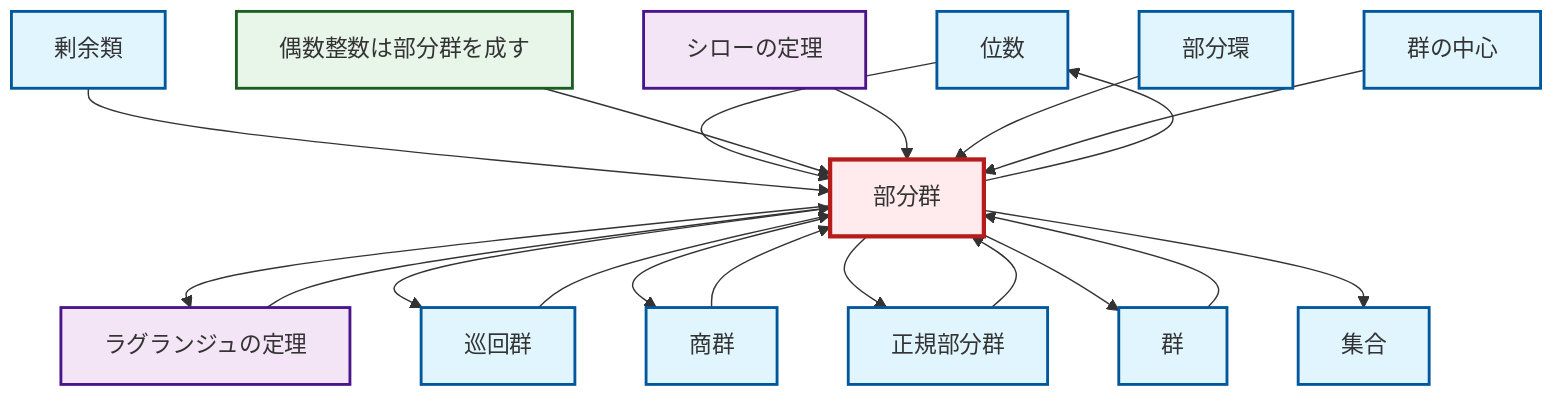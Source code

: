 graph TD
    classDef definition fill:#e1f5fe,stroke:#01579b,stroke-width:2px
    classDef theorem fill:#f3e5f5,stroke:#4a148c,stroke-width:2px
    classDef axiom fill:#fff3e0,stroke:#e65100,stroke-width:2px
    classDef example fill:#e8f5e9,stroke:#1b5e20,stroke-width:2px
    classDef current fill:#ffebee,stroke:#b71c1c,stroke-width:3px
    def-order["位数"]:::definition
    ex-even-integers-subgroup["偶数整数は部分群を成す"]:::example
    def-set["集合"]:::definition
    def-coset["剰余類"]:::definition
    def-normal-subgroup["正規部分群"]:::definition
    thm-lagrange["ラグランジュの定理"]:::theorem
    def-quotient-group["商群"]:::definition
    def-cyclic-group["巡回群"]:::definition
    def-subgroup["部分群"]:::definition
    thm-sylow["シローの定理"]:::theorem
    def-group["群"]:::definition
    def-subring["部分環"]:::definition
    def-center-of-group["群の中心"]:::definition
    def-coset --> def-subgroup
    def-order --> def-subgroup
    def-subgroup --> def-order
    ex-even-integers-subgroup --> def-subgroup
    def-group --> def-subgroup
    def-subgroup --> thm-lagrange
    thm-sylow --> def-subgroup
    def-normal-subgroup --> def-subgroup
    def-subgroup --> def-cyclic-group
    def-subgroup --> def-quotient-group
    def-cyclic-group --> def-subgroup
    def-subring --> def-subgroup
    def-quotient-group --> def-subgroup
    thm-lagrange --> def-subgroup
    def-subgroup --> def-normal-subgroup
    def-center-of-group --> def-subgroup
    def-subgroup --> def-group
    def-subgroup --> def-set
    class def-subgroup current